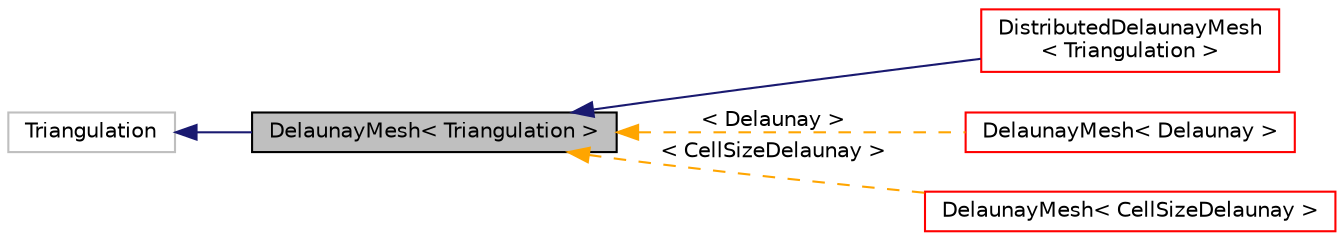 digraph "DelaunayMesh&lt; Triangulation &gt;"
{
  bgcolor="transparent";
  edge [fontname="Helvetica",fontsize="10",labelfontname="Helvetica",labelfontsize="10"];
  node [fontname="Helvetica",fontsize="10",shape=record];
  rankdir="LR";
  Node1 [label="DelaunayMesh\< Triangulation \>",height=0.2,width=0.4,color="black", fillcolor="grey75", style="filled", fontcolor="black"];
  Node2 -> Node1 [dir="back",color="midnightblue",fontsize="10",style="solid",fontname="Helvetica"];
  Node2 [label="Triangulation",height=0.2,width=0.4,color="grey75"];
  Node1 -> Node3 [dir="back",color="midnightblue",fontsize="10",style="solid",fontname="Helvetica"];
  Node3 [label="DistributedDelaunayMesh\l\< Triangulation \>",height=0.2,width=0.4,color="red",URL="$a00557.html"];
  Node1 -> Node4 [dir="back",color="orange",fontsize="10",style="dashed",label=" \< Delaunay \>" ,fontname="Helvetica"];
  Node4 [label="DelaunayMesh\< Delaunay \>",height=0.2,width=0.4,color="red",URL="$a00507.html"];
  Node1 -> Node5 [dir="back",color="orange",fontsize="10",style="dashed",label=" \< CellSizeDelaunay \>" ,fontname="Helvetica"];
  Node5 [label="DelaunayMesh\< CellSizeDelaunay \>",height=0.2,width=0.4,color="red",URL="$a00507.html"];
}
